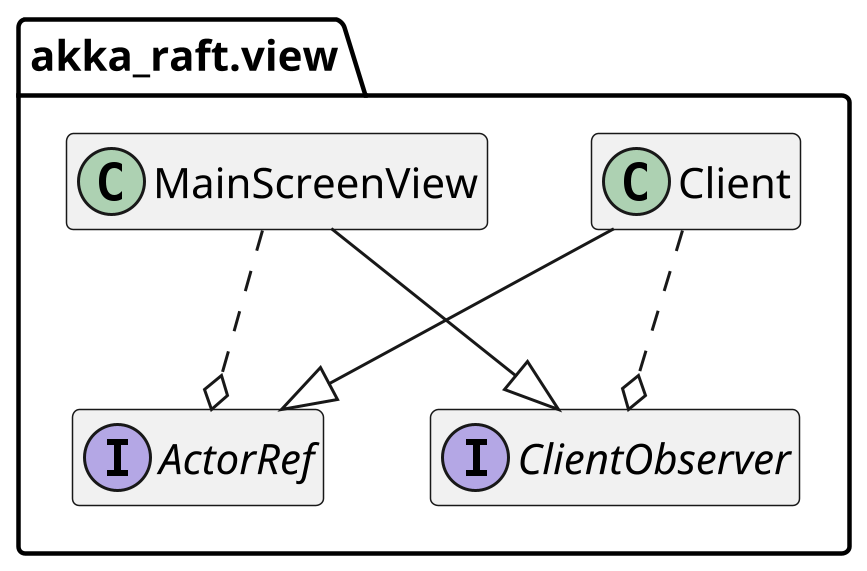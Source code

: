 @startuml

scale 3

hide fields
hide members

package akka_raft.view as view{
  interface ClientObserver
  class MainScreenView
  class Client
  interface ActorRef  
}

MainScreenView --|> ClientObserver
Client ..o ClientObserver
Client -|> ActorRef
MainScreenView ..o ActorRef
@enduml